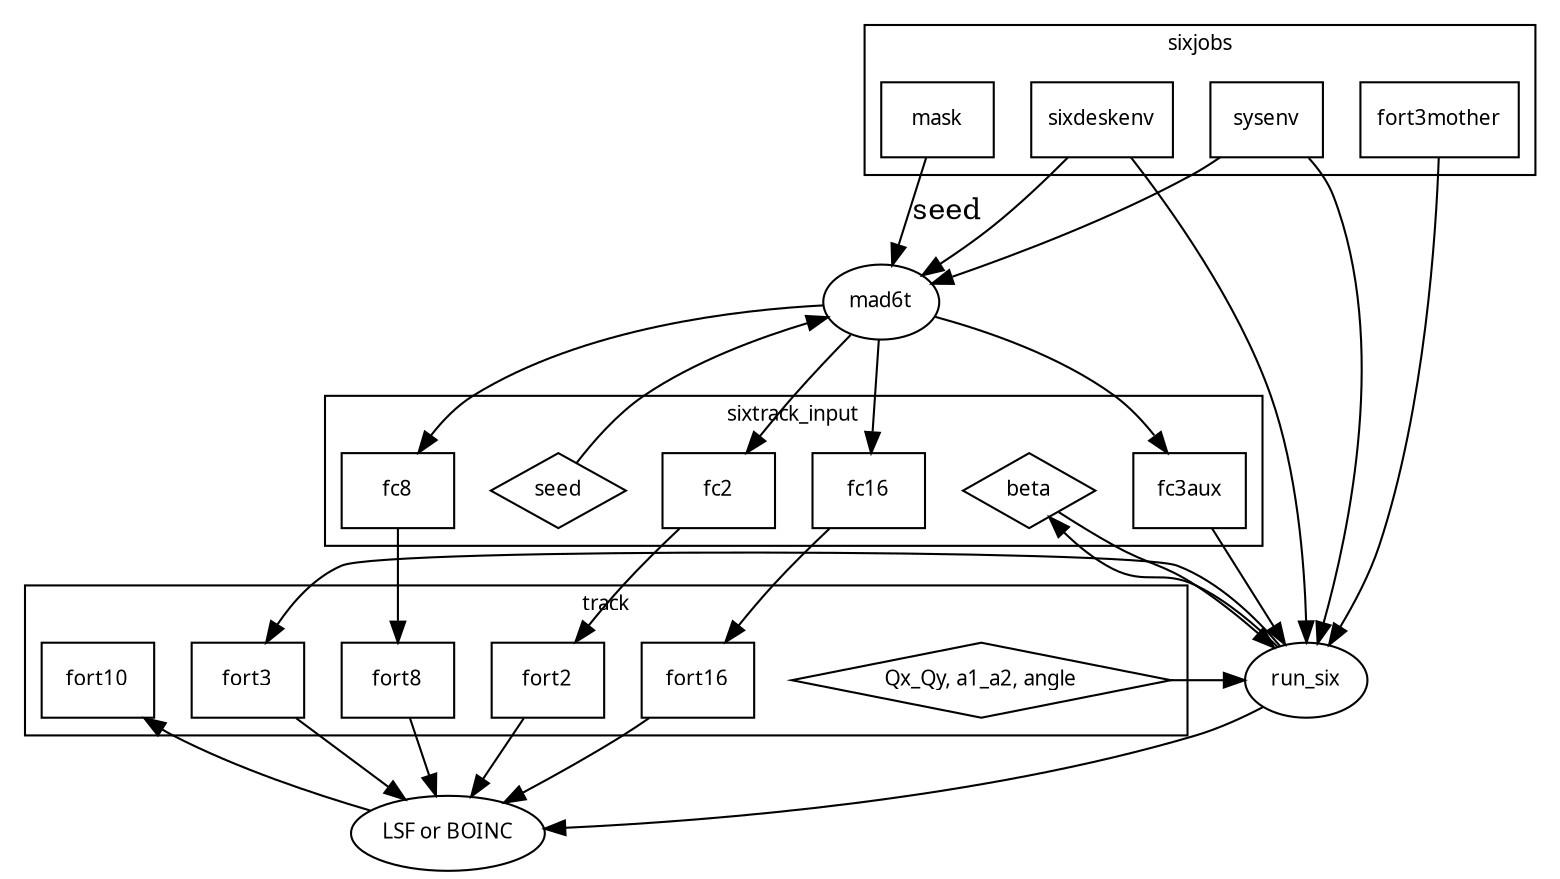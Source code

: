 digraph G{
  graph [fontsize=10 fontname="Verdana" compound=true];
  node [shape=record fontsize=10 fontname="Verdana"];
  { node [shape=diamond fontsize=10 fontname="Verdana"];
    seed; beta; f10param;}
  subgraph operations{
    node [shape=ellipse fontsize=10 fontname="Verdana"];
    mad6t;
    run_six;
    worker [label="LSF or BOINC"];
  }
  subgraph cluster0 {
    sixdeskenv;
    mask;
    sysenv;
    fort3mother;
    label="sixjobs";
  }
  subgraph cluster1 {
    fc2;
    fc16;
    fc8;
    fc3aux;
    seed;
    beta;
    label="sixtrack_input";
  }
  subgraph cluster2 {
    fort3;
    fort2;
    fort16;
    fort8;
    fort10;
    f10param [label="Qx_Qy, a1_a2, angle"];
    label="track";
  }
  sixdeskenv->mad6t;
  sysenv->mad6t;
  mask->mad6t [label="seed"];
  mad6t->{fc2;fc8;fc16;fc3aux;}
  {sixdeskenv;sysenv} ->run_six;
  fc3aux->run_six;
  fort3mother->run_six;
  f10param->run_six;
  run_six->fort3;
  fc2->fort2;
  fc8->fort8;
  fc16->fort16;
  {fort3;fort8;fort2;fort16}->worker;
  worker->fort10;
  run_six-> beta -> run_six;
  run_six-> worker;
  seed->mad6t;
}

